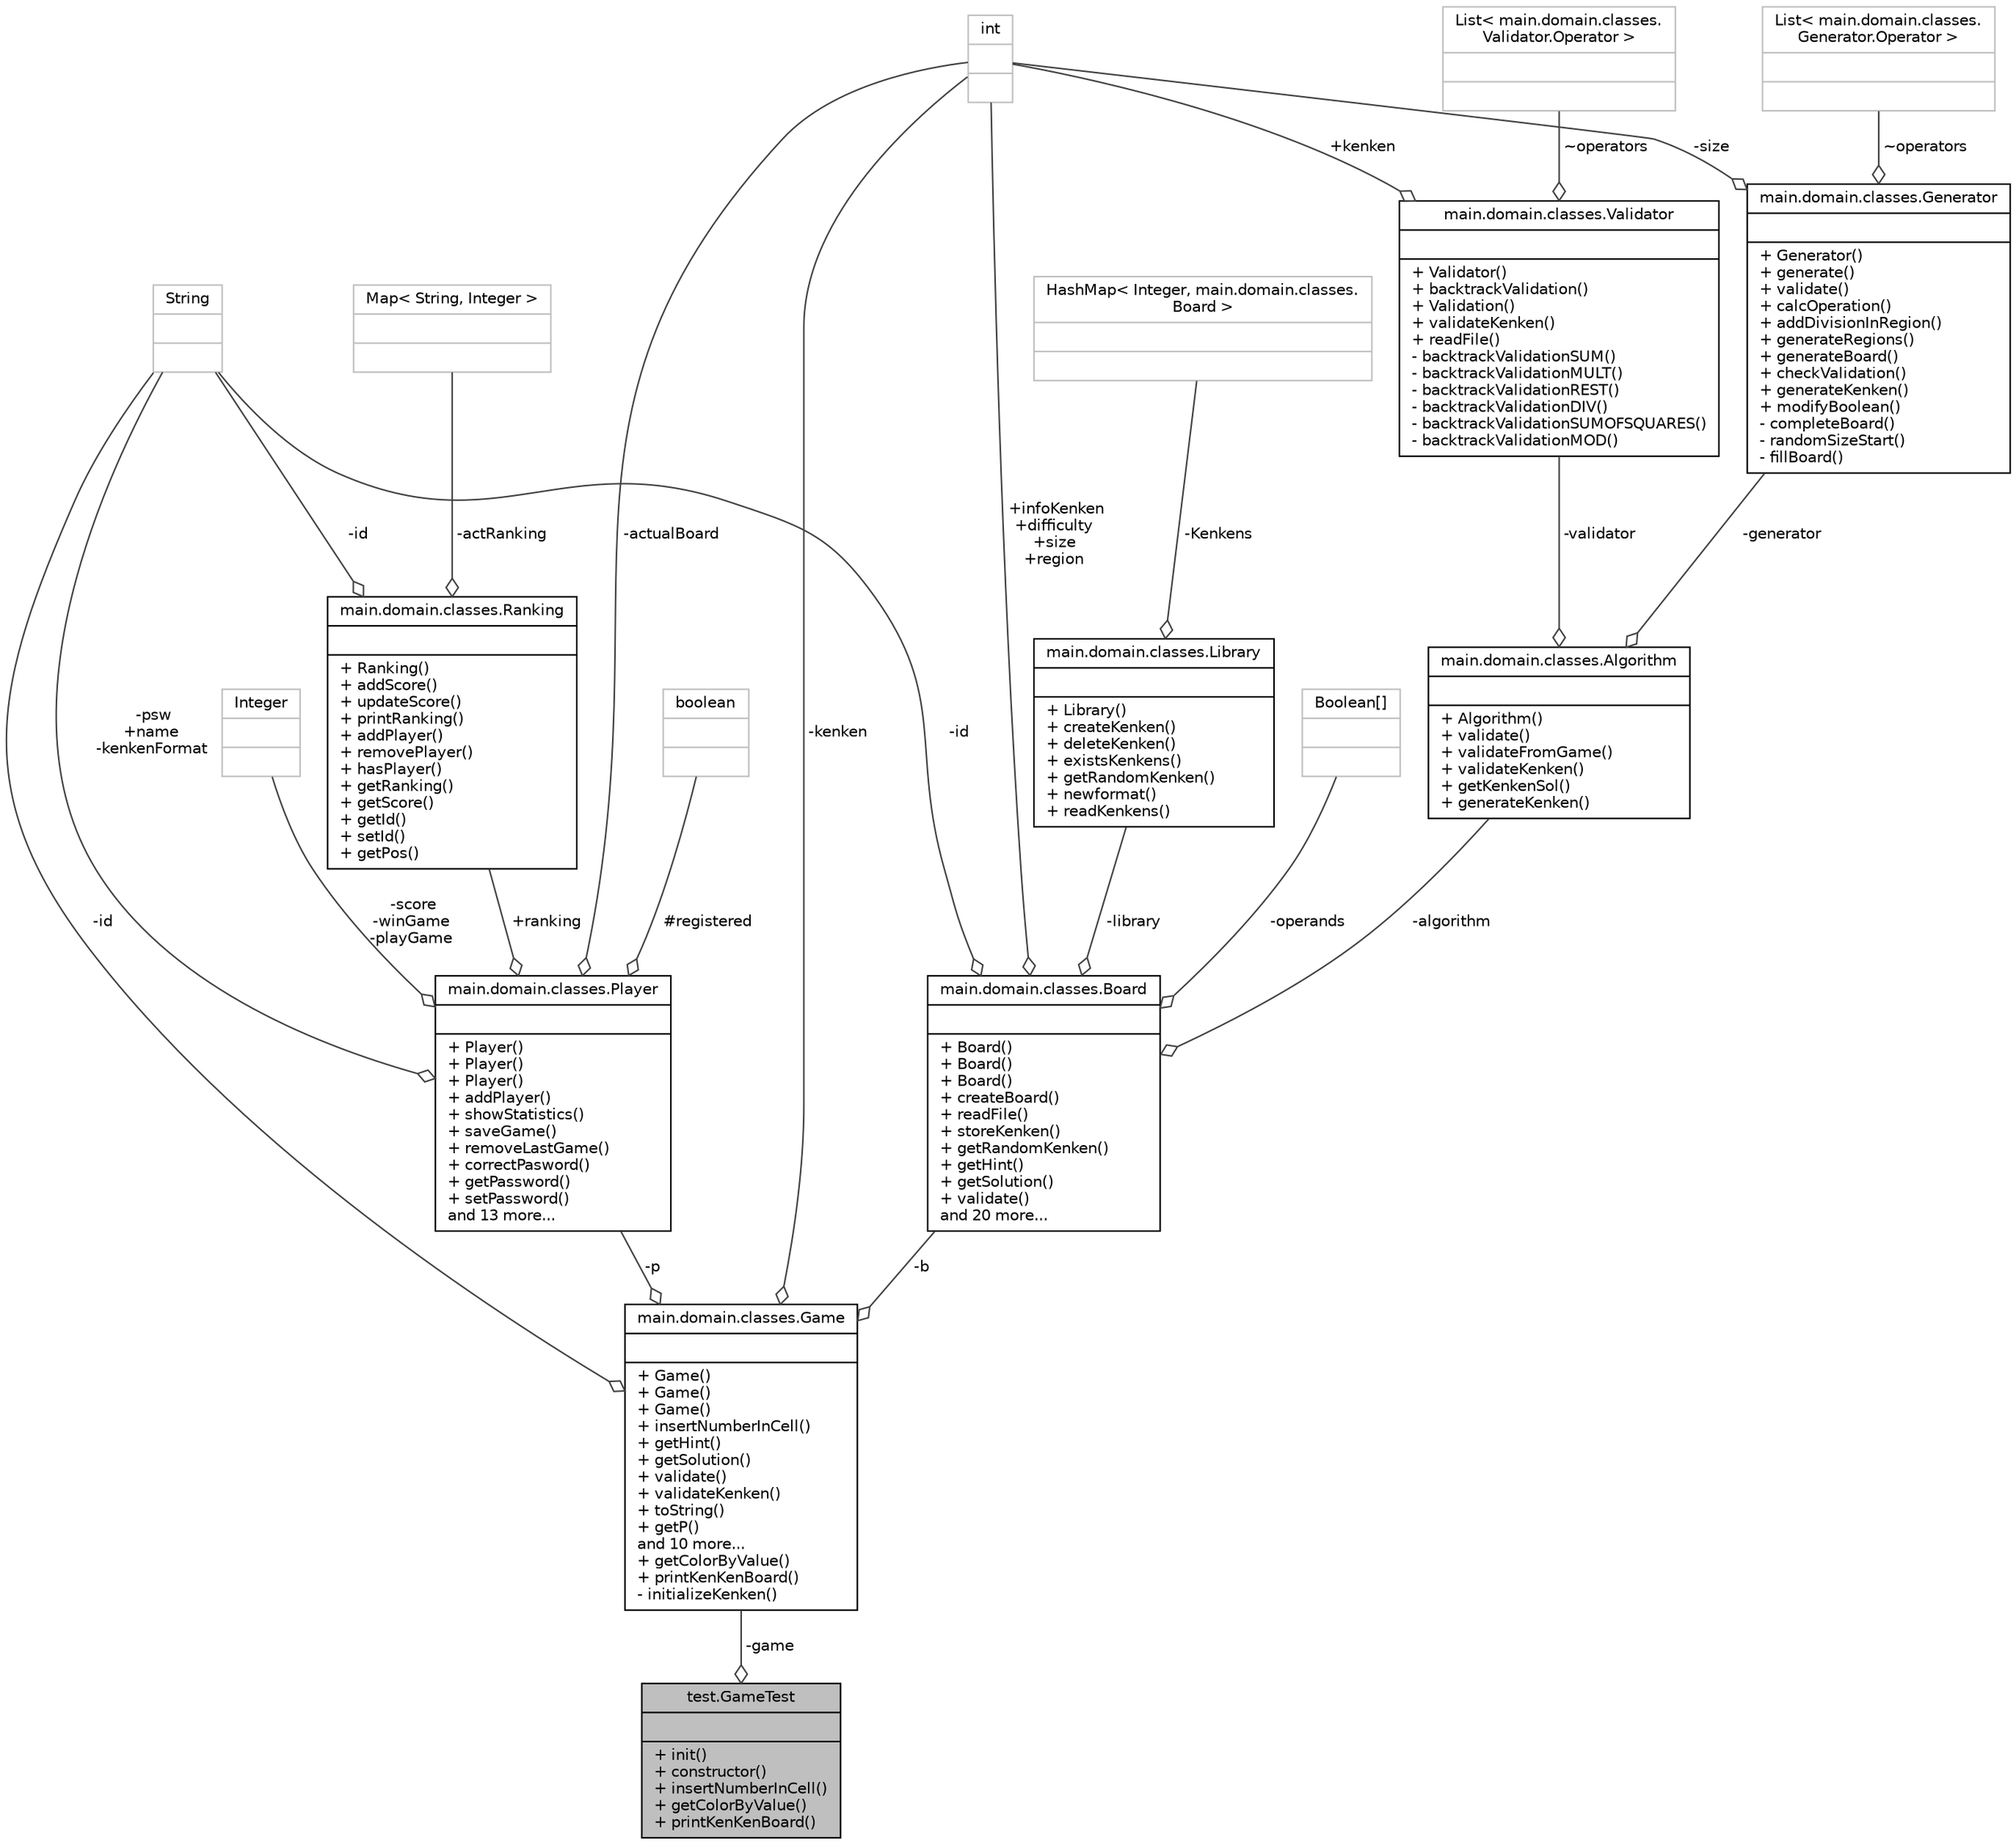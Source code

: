 digraph "test.GameTest"
{
 // INTERACTIVE_SVG=YES
 // LATEX_PDF_SIZE
  edge [fontname="Helvetica",fontsize="10",labelfontname="Helvetica",labelfontsize="10"];
  node [fontname="Helvetica",fontsize="10",shape=record];
  Node1 [label="{test.GameTest\n||+ init()\l+ constructor()\l+ insertNumberInCell()\l+ getColorByValue()\l+ printKenKenBoard()\l}",height=0.2,width=0.4,color="black", fillcolor="grey75", style="filled", fontcolor="black",tooltip=" "];
  Node2 -> Node1 [color="grey25",fontsize="10",style="solid",label=" -game" ,arrowhead="odiamond",fontname="Helvetica"];
  Node2 [label="{main.domain.classes.Game\n||+ Game()\l+ Game()\l+ Game()\l+ insertNumberInCell()\l+ getHint()\l+ getSolution()\l+ validate()\l+ validateKenken()\l+ toString()\l+ getP()\land 10 more...\l+ getColorByValue()\l+ printKenKenBoard()\l- initializeKenken()\l}",height=0.2,width=0.4,color="black", fillcolor="white", style="filled",URL="$classmain_1_1domain_1_1classes_1_1Game.html",tooltip=" "];
  Node3 -> Node2 [color="grey25",fontsize="10",style="solid",label=" -id" ,arrowhead="odiamond",fontname="Helvetica"];
  Node3 [label="{String\n||}",height=0.2,width=0.4,color="grey75", fillcolor="white", style="filled",tooltip=" "];
  Node4 -> Node2 [color="grey25",fontsize="10",style="solid",label=" -p" ,arrowhead="odiamond",fontname="Helvetica"];
  Node4 [label="{main.domain.classes.Player\n||+ Player()\l+ Player()\l+ Player()\l+ addPlayer()\l+ showStatistics()\l+ saveGame()\l+ removeLastGame()\l+ correctPasword()\l+ getPassword()\l+ setPassword()\land 13 more...\l}",height=0.2,width=0.4,color="black", fillcolor="white", style="filled",URL="$classmain_1_1domain_1_1classes_1_1Player.html",tooltip=" "];
  Node5 -> Node4 [color="grey25",fontsize="10",style="solid",label=" -score\n-winGame\n-playGame" ,arrowhead="odiamond",fontname="Helvetica"];
  Node5 [label="{Integer\n||}",height=0.2,width=0.4,color="grey75", fillcolor="white", style="filled",tooltip=" "];
  Node3 -> Node4 [color="grey25",fontsize="10",style="solid",label=" -psw\n+name\n-kenkenFormat" ,arrowhead="odiamond",fontname="Helvetica"];
  Node6 -> Node4 [color="grey25",fontsize="10",style="solid",label=" +ranking" ,arrowhead="odiamond",fontname="Helvetica"];
  Node6 [label="{main.domain.classes.Ranking\n||+ Ranking()\l+ addScore()\l+ updateScore()\l+ printRanking()\l+ addPlayer()\l+ removePlayer()\l+ hasPlayer()\l+ getRanking()\l+ getScore()\l+ getId()\l+ setId()\l+ getPos()\l}",height=0.2,width=0.4,color="black", fillcolor="white", style="filled",URL="$classmain_1_1domain_1_1classes_1_1Ranking.html",tooltip=" "];
  Node3 -> Node6 [color="grey25",fontsize="10",style="solid",label=" -id" ,arrowhead="odiamond",fontname="Helvetica"];
  Node7 -> Node6 [color="grey25",fontsize="10",style="solid",label=" -actRanking" ,arrowhead="odiamond",fontname="Helvetica"];
  Node7 [label="{Map\< String, Integer \>\n||}",height=0.2,width=0.4,color="grey75", fillcolor="white", style="filled",tooltip=" "];
  Node8 -> Node4 [color="grey25",fontsize="10",style="solid",label=" -actualBoard" ,arrowhead="odiamond",fontname="Helvetica"];
  Node8 [label="{int\n||}",height=0.2,width=0.4,color="grey75", fillcolor="white", style="filled",tooltip=" "];
  Node9 -> Node4 [color="grey25",fontsize="10",style="solid",label=" #registered" ,arrowhead="odiamond",fontname="Helvetica"];
  Node9 [label="{boolean\n||}",height=0.2,width=0.4,color="grey75", fillcolor="white", style="filled",tooltip=" "];
  Node8 -> Node2 [color="grey25",fontsize="10",style="solid",label=" -kenken" ,arrowhead="odiamond",fontname="Helvetica"];
  Node10 -> Node2 [color="grey25",fontsize="10",style="solid",label=" -b" ,arrowhead="odiamond",fontname="Helvetica"];
  Node10 [label="{main.domain.classes.Board\n||+ Board()\l+ Board()\l+ Board()\l+ createBoard()\l+ readFile()\l+ storeKenken()\l+ getRandomKenken()\l+ getHint()\l+ getSolution()\l+ validate()\land 20 more...\l}",height=0.2,width=0.4,color="black", fillcolor="white", style="filled",URL="$classmain_1_1domain_1_1classes_1_1Board.html",tooltip=" "];
  Node3 -> Node10 [color="grey25",fontsize="10",style="solid",label=" -id" ,arrowhead="odiamond",fontname="Helvetica"];
  Node11 -> Node10 [color="grey25",fontsize="10",style="solid",label=" -library" ,arrowhead="odiamond",fontname="Helvetica"];
  Node11 [label="{main.domain.classes.Library\n||+ Library()\l+ createKenken()\l+ deleteKenken()\l+ existsKenkens()\l+ getRandomKenken()\l+ newformat()\l+ readKenkens()\l}",height=0.2,width=0.4,color="black", fillcolor="white", style="filled",URL="$classmain_1_1domain_1_1classes_1_1Library.html",tooltip=" "];
  Node12 -> Node11 [color="grey25",fontsize="10",style="solid",label=" -Kenkens" ,arrowhead="odiamond",fontname="Helvetica"];
  Node12 [label="{HashMap\< Integer, main.domain.classes.\lBoard \>\n||}",height=0.2,width=0.4,color="grey75", fillcolor="white", style="filled",tooltip=" "];
  Node8 -> Node10 [color="grey25",fontsize="10",style="solid",label=" +infoKenken\n+difficulty\n+size\n+region" ,arrowhead="odiamond",fontname="Helvetica"];
  Node13 -> Node10 [color="grey25",fontsize="10",style="solid",label=" -operands" ,arrowhead="odiamond",fontname="Helvetica"];
  Node13 [label="{Boolean[]\n||}",height=0.2,width=0.4,color="grey75", fillcolor="white", style="filled",tooltip=" "];
  Node14 -> Node10 [color="grey25",fontsize="10",style="solid",label=" -algorithm" ,arrowhead="odiamond",fontname="Helvetica"];
  Node14 [label="{main.domain.classes.Algorithm\n||+ Algorithm()\l+ validate()\l+ validateFromGame()\l+ validateKenken()\l+ getKenkenSol()\l+ generateKenken()\l}",height=0.2,width=0.4,color="black", fillcolor="white", style="filled",URL="$classmain_1_1domain_1_1classes_1_1Algorithm.html",tooltip=" "];
  Node15 -> Node14 [color="grey25",fontsize="10",style="solid",label=" -validator" ,arrowhead="odiamond",fontname="Helvetica"];
  Node15 [label="{main.domain.classes.Validator\n||+ Validator()\l+ backtrackValidation()\l+ Validation()\l+ validateKenken()\l+ readFile()\l- backtrackValidationSUM()\l- backtrackValidationMULT()\l- backtrackValidationREST()\l- backtrackValidationDIV()\l- backtrackValidationSUMOFSQUARES()\l- backtrackValidationMOD()\l}",height=0.2,width=0.4,color="black", fillcolor="white", style="filled",URL="$classmain_1_1domain_1_1classes_1_1Validator.html",tooltip=" "];
  Node16 -> Node15 [color="grey25",fontsize="10",style="solid",label=" ~operators" ,arrowhead="odiamond",fontname="Helvetica"];
  Node16 [label="{List\< main.domain.classes.\lValidator.Operator \>\n||}",height=0.2,width=0.4,color="grey75", fillcolor="white", style="filled",tooltip=" "];
  Node8 -> Node15 [color="grey25",fontsize="10",style="solid",label=" +kenken" ,arrowhead="odiamond",fontname="Helvetica"];
  Node17 -> Node14 [color="grey25",fontsize="10",style="solid",label=" -generator" ,arrowhead="odiamond",fontname="Helvetica"];
  Node17 [label="{main.domain.classes.Generator\n||+ Generator()\l+ generate()\l+ validate()\l+ calcOperation()\l+ addDivisionInRegion()\l+ generateRegions()\l+ generateBoard()\l+ checkValidation()\l+ generateKenken()\l+ modifyBoolean()\l- completeBoard()\l- randomSizeStart()\l- fillBoard()\l}",height=0.2,width=0.4,color="black", fillcolor="white", style="filled",URL="$classmain_1_1domain_1_1classes_1_1Generator.html",tooltip=" "];
  Node8 -> Node17 [color="grey25",fontsize="10",style="solid",label=" -size" ,arrowhead="odiamond",fontname="Helvetica"];
  Node18 -> Node17 [color="grey25",fontsize="10",style="solid",label=" ~operators" ,arrowhead="odiamond",fontname="Helvetica"];
  Node18 [label="{List\< main.domain.classes.\lGenerator.Operator \>\n||}",height=0.2,width=0.4,color="grey75", fillcolor="white", style="filled",tooltip=" "];
}
